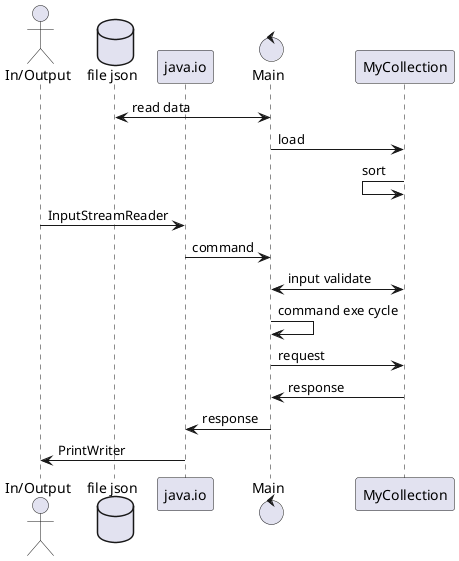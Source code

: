 @startuml
'https://plantuml.com/sequence-diagram
actor "In/Output"
database "file json"
participant java.io
control Main
"file json" <-> Main : read data
Main -> MyCollection : load
MyCollection <- MyCollection : sort

"In/Output" -> java.io : InputStreamReader

java.io -> Main : command
Main <-> MyCollection : input validate

Main -> Main : command exe cycle

Main -> MyCollection : request
Main <- MyCollection : response

java.io <- Main : response

"In/Output" <- java.io : PrintWriter





@enduml